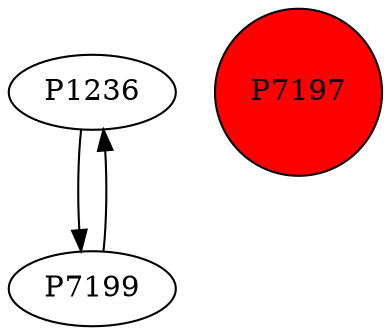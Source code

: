 digraph {
	P1236 -> P7199
	P7199 -> P1236
	P7197 [shape=circle]
	P7197 [style=filled]
	P7197 [fillcolor=red]
}